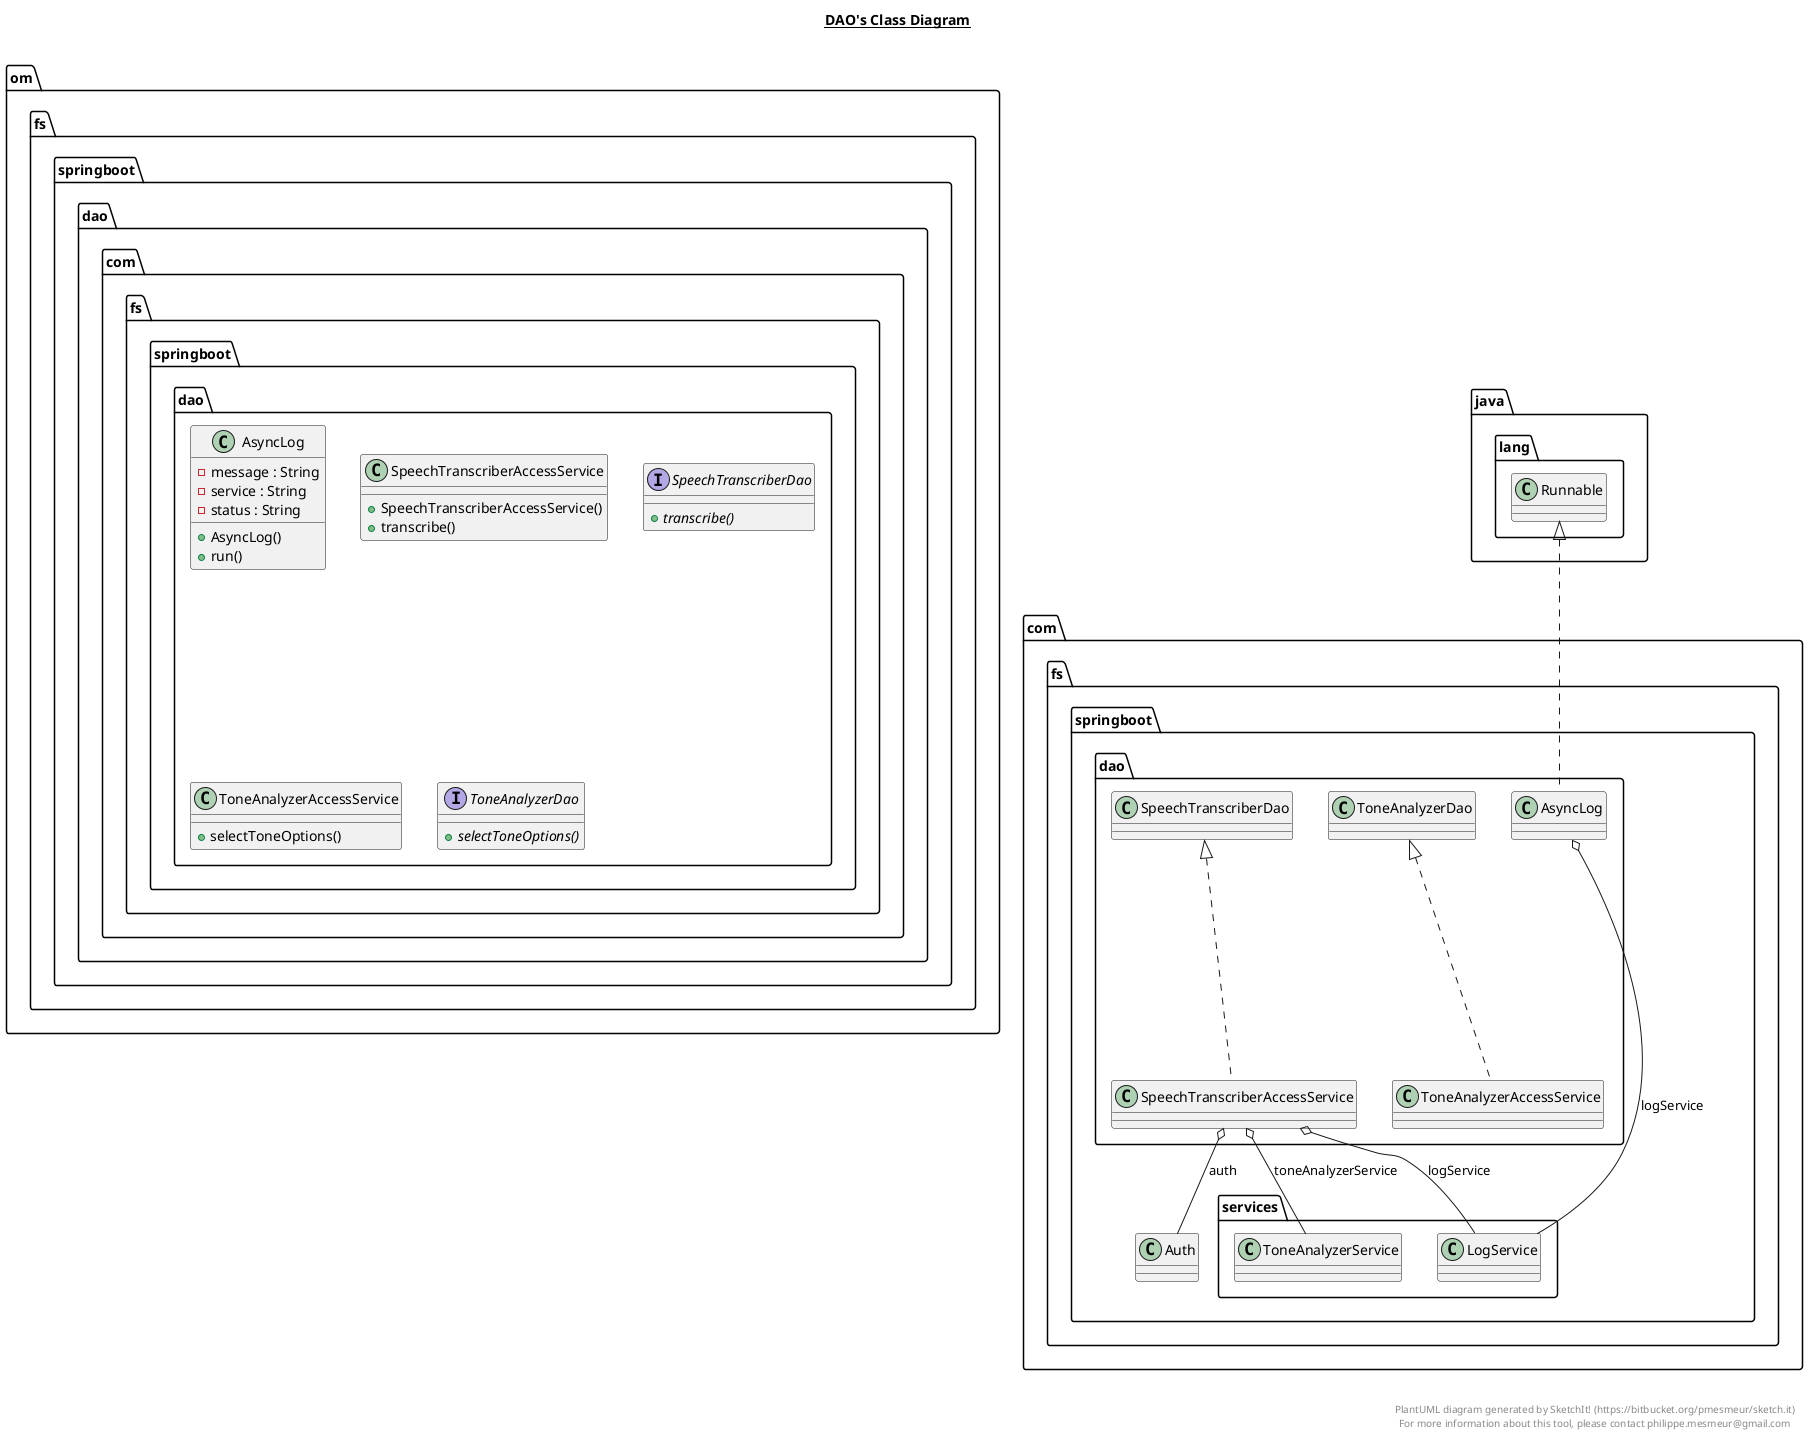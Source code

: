 @startuml

title __DAO's Class Diagram__\n

    namespace om.fs.springboot {
      namespace dao {
        class com.fs.springboot.dao.AsyncLog {
            - message : String
            - service : String
            - status : String
            + AsyncLog()
            + run()
        }
      }
  }
  

    namespace om.fs.springboot {
      namespace dao {
        class com.fs.springboot.dao.SpeechTranscriberAccessService {
            + SpeechTranscriberAccessService()
            + transcribe()
        }
      }
  }
  

    namespace om.fs.springboot {
      namespace dao {
        interface com.fs.springboot.dao.SpeechTranscriberDao {
            {abstract} + transcribe()
        }
    }
  }
  

    namespace om.fs.springboot {
      namespace dao {
        class com.fs.springboot.dao.ToneAnalyzerAccessService {
            + selectToneOptions()
        }
    }
  }
  

    namespace om.fs.springboot {
      namespace dao {
        interface com.fs.springboot.dao.ToneAnalyzerDao {
            {abstract} + selectToneOptions()
        }
      }
    }


  com.fs.springboot.dao.AsyncLog .up.|> java.lang.Runnable
  com.fs.springboot.dao.AsyncLog o-- com.fs.springboot.services.LogService : logService
  com.fs.springboot.dao.SpeechTranscriberAccessService .up.|> com.fs.springboot.dao.SpeechTranscriberDao
  com.fs.springboot.dao.SpeechTranscriberAccessService o-- com.fs.springboot.Auth : auth
  com.fs.springboot.dao.SpeechTranscriberAccessService o-- com.fs.springboot.services.LogService : logService
  com.fs.springboot.dao.SpeechTranscriberAccessService o-- com.fs.springboot.services.ToneAnalyzerService : toneAnalyzerService
  com.fs.springboot.dao.ToneAnalyzerAccessService .up.|> com.fs.springboot.dao.ToneAnalyzerDao


right footer


PlantUML diagram generated by SketchIt! (https://bitbucket.org/pmesmeur/sketch.it)
For more information about this tool, please contact philippe.mesmeur@gmail.com
endfooter

@enduml
